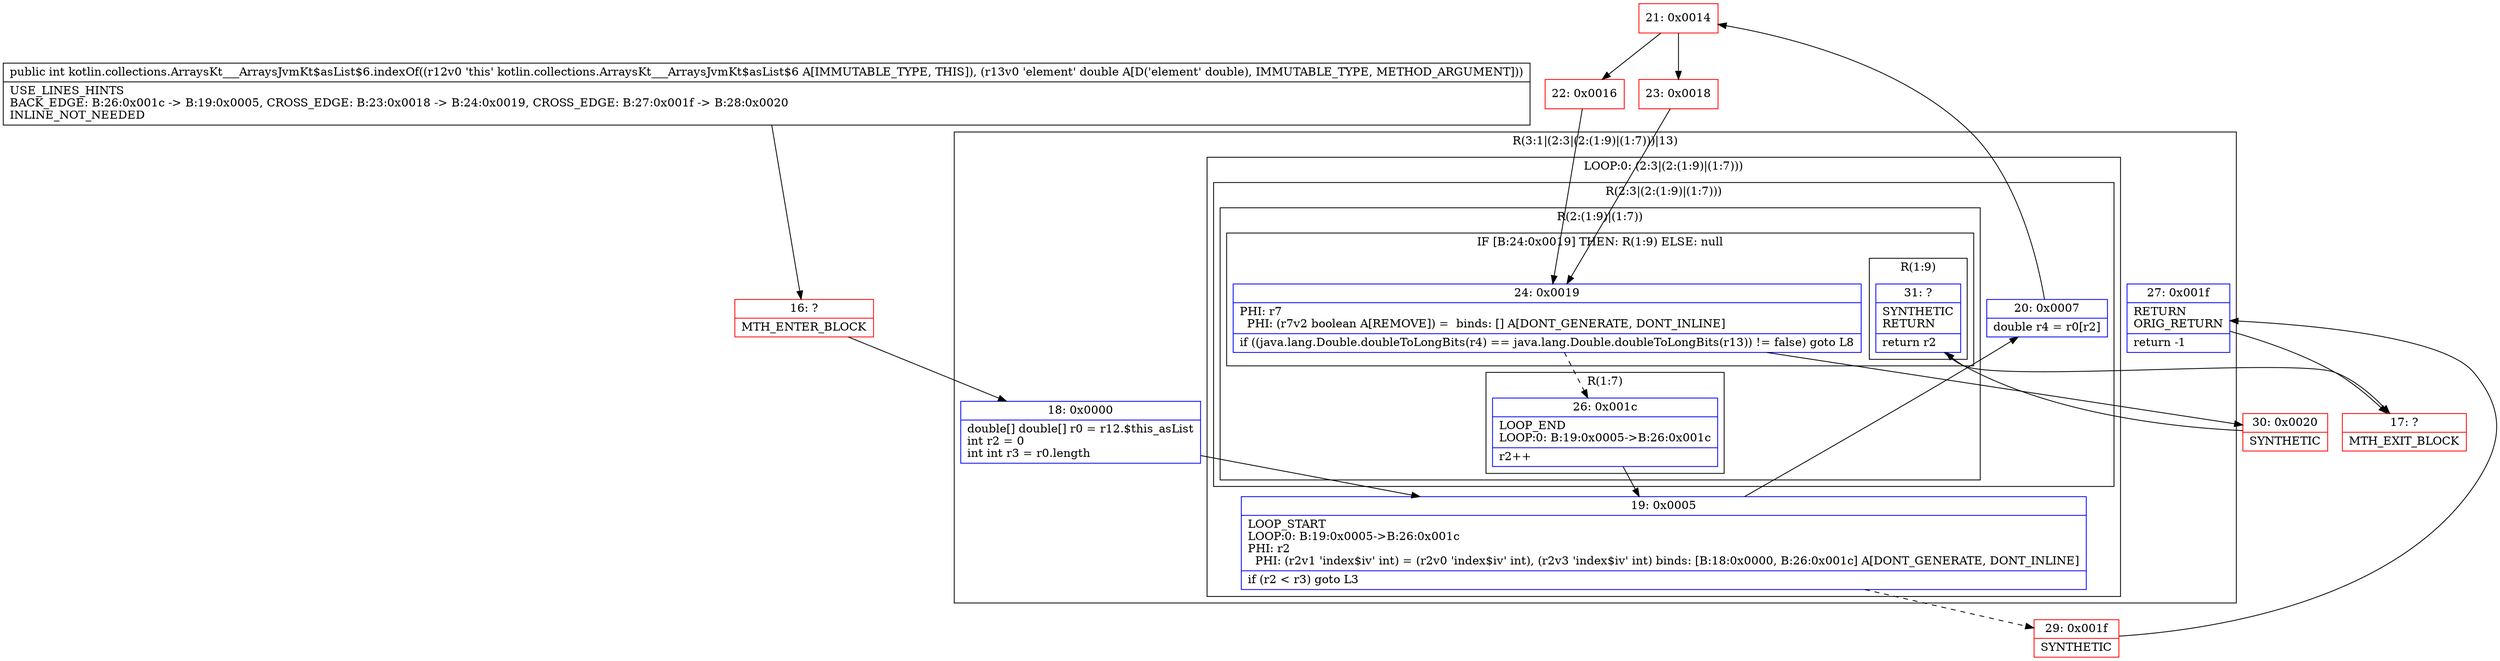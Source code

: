 digraph "CFG forkotlin.collections.ArraysKt___ArraysJvmKt$asList$6.indexOf(D)I" {
subgraph cluster_Region_2108867951 {
label = "R(3:1|(2:3|(2:(1:9)|(1:7)))|13)";
node [shape=record,color=blue];
Node_18 [shape=record,label="{18\:\ 0x0000|double[] double[] r0 = r12.$this_asList\lint r2 = 0\lint int r3 = r0.length\l}"];
subgraph cluster_LoopRegion_1730936111 {
label = "LOOP:0: (2:3|(2:(1:9)|(1:7)))";
node [shape=record,color=blue];
Node_19 [shape=record,label="{19\:\ 0x0005|LOOP_START\lLOOP:0: B:19:0x0005\-\>B:26:0x001c\lPHI: r2 \l  PHI: (r2v1 'index$iv' int) = (r2v0 'index$iv' int), (r2v3 'index$iv' int) binds: [B:18:0x0000, B:26:0x001c] A[DONT_GENERATE, DONT_INLINE]\l|if (r2 \< r3) goto L3\l}"];
subgraph cluster_Region_1726009393 {
label = "R(2:3|(2:(1:9)|(1:7)))";
node [shape=record,color=blue];
Node_20 [shape=record,label="{20\:\ 0x0007|double r4 = r0[r2]\l}"];
subgraph cluster_Region_296235988 {
label = "R(2:(1:9)|(1:7))";
node [shape=record,color=blue];
subgraph cluster_IfRegion_508238428 {
label = "IF [B:24:0x0019] THEN: R(1:9) ELSE: null";
node [shape=record,color=blue];
Node_24 [shape=record,label="{24\:\ 0x0019|PHI: r7 \l  PHI: (r7v2 boolean A[REMOVE]) =  binds: [] A[DONT_GENERATE, DONT_INLINE]\l|if ((java.lang.Double.doubleToLongBits(r4) == java.lang.Double.doubleToLongBits(r13)) != false) goto L8\l}"];
subgraph cluster_Region_2127183084 {
label = "R(1:9)";
node [shape=record,color=blue];
Node_31 [shape=record,label="{31\:\ ?|SYNTHETIC\lRETURN\l|return r2\l}"];
}
}
subgraph cluster_Region_355994265 {
label = "R(1:7)";
node [shape=record,color=blue];
Node_26 [shape=record,label="{26\:\ 0x001c|LOOP_END\lLOOP:0: B:19:0x0005\-\>B:26:0x001c\l|r2++\l}"];
}
}
}
}
Node_27 [shape=record,label="{27\:\ 0x001f|RETURN\lORIG_RETURN\l|return \-1\l}"];
}
Node_16 [shape=record,color=red,label="{16\:\ ?|MTH_ENTER_BLOCK\l}"];
Node_21 [shape=record,color=red,label="{21\:\ 0x0014}"];
Node_22 [shape=record,color=red,label="{22\:\ 0x0016}"];
Node_30 [shape=record,color=red,label="{30\:\ 0x0020|SYNTHETIC\l}"];
Node_17 [shape=record,color=red,label="{17\:\ ?|MTH_EXIT_BLOCK\l}"];
Node_23 [shape=record,color=red,label="{23\:\ 0x0018}"];
Node_29 [shape=record,color=red,label="{29\:\ 0x001f|SYNTHETIC\l}"];
MethodNode[shape=record,label="{public int kotlin.collections.ArraysKt___ArraysJvmKt$asList$6.indexOf((r12v0 'this' kotlin.collections.ArraysKt___ArraysJvmKt$asList$6 A[IMMUTABLE_TYPE, THIS]), (r13v0 'element' double A[D('element' double), IMMUTABLE_TYPE, METHOD_ARGUMENT]))  | USE_LINES_HINTS\lBACK_EDGE: B:26:0x001c \-\> B:19:0x0005, CROSS_EDGE: B:23:0x0018 \-\> B:24:0x0019, CROSS_EDGE: B:27:0x001f \-\> B:28:0x0020\lINLINE_NOT_NEEDED\l}"];
MethodNode -> Node_16;Node_18 -> Node_19;
Node_19 -> Node_20;
Node_19 -> Node_29[style=dashed];
Node_20 -> Node_21;
Node_24 -> Node_26[style=dashed];
Node_24 -> Node_30;
Node_31 -> Node_17;
Node_26 -> Node_19;
Node_27 -> Node_17;
Node_16 -> Node_18;
Node_21 -> Node_22;
Node_21 -> Node_23;
Node_22 -> Node_24;
Node_30 -> Node_31;
Node_23 -> Node_24;
Node_29 -> Node_27;
}

